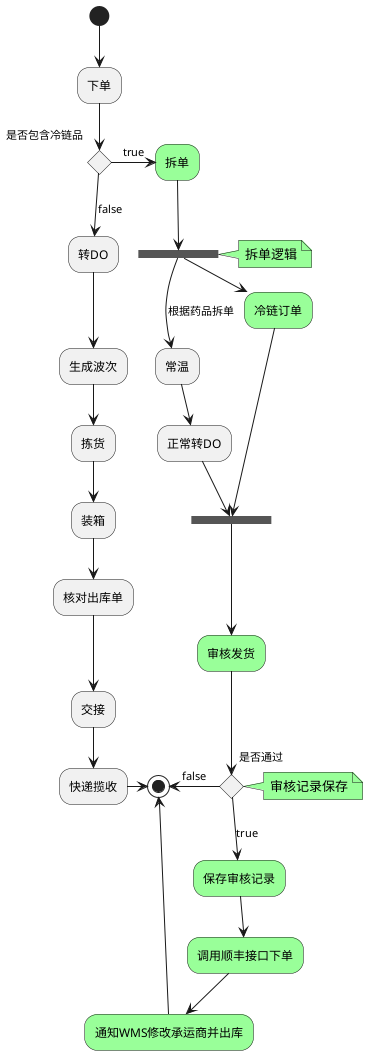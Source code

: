 @startuml
(*) --> "下单"
if "是否包含冷链品" then
-->[false] "转DO"
--> "生成波次"
--> "拣货"
--> "装箱"
--> "核对出库单"
--> "交接"
--> "快递揽收"
-right-> (*)
else
->[true] "拆单"  #99FF99
--> ===B1===
note right #99FF99
拆单逻辑
end note
-->[根据药品拆单] "常温"

--> "正常转DO"
--> ===B2===
===B1=== -right-> "冷链订单" #99FF99
--> ===B2===
--> "审核发货" #99FF99
if  "是否通过"  then
note right #99FF99
审核记录保存
end note

-->[true] "保存审核记录" #99FF99
--> "调用顺丰接口下单"  #99FF99
--> "通知WMS修改承运商并出库"  #99FF99
-right-> (*)
else
-left->[false] (*)


@enduml